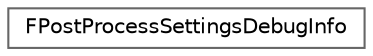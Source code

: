 digraph "Graphical Class Hierarchy"
{
 // INTERACTIVE_SVG=YES
 // LATEX_PDF_SIZE
  bgcolor="transparent";
  edge [fontname=Helvetica,fontsize=10,labelfontname=Helvetica,labelfontsize=10];
  node [fontname=Helvetica,fontsize=10,shape=box,height=0.2,width=0.4];
  rankdir="LR";
  Node0 [id="Node000000",label="FPostProcessSettingsDebugInfo",height=0.2,width=0.4,color="grey40", fillcolor="white", style="filled",URL="$dc/d7d/structFPostProcessSettingsDebugInfo.html",tooltip=" "];
}
